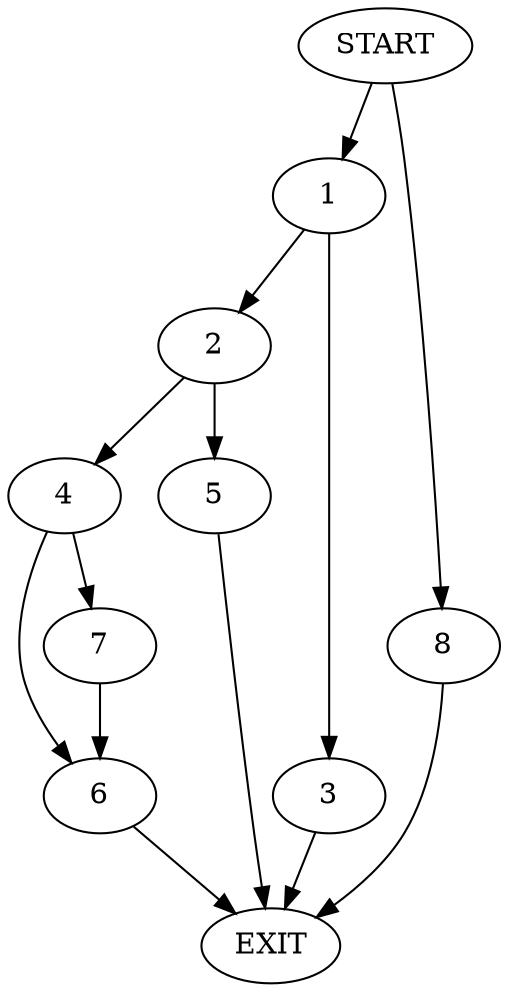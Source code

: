 digraph {
0 [label="START"]
9 [label="EXIT"]
0 -> 1
1 -> 2
1 -> 3
3 -> 9
2 -> 4
2 -> 5
4 -> 6
4 -> 7
5 -> 9
6 -> 9
7 -> 6
0 -> 8
8 -> 9
}
